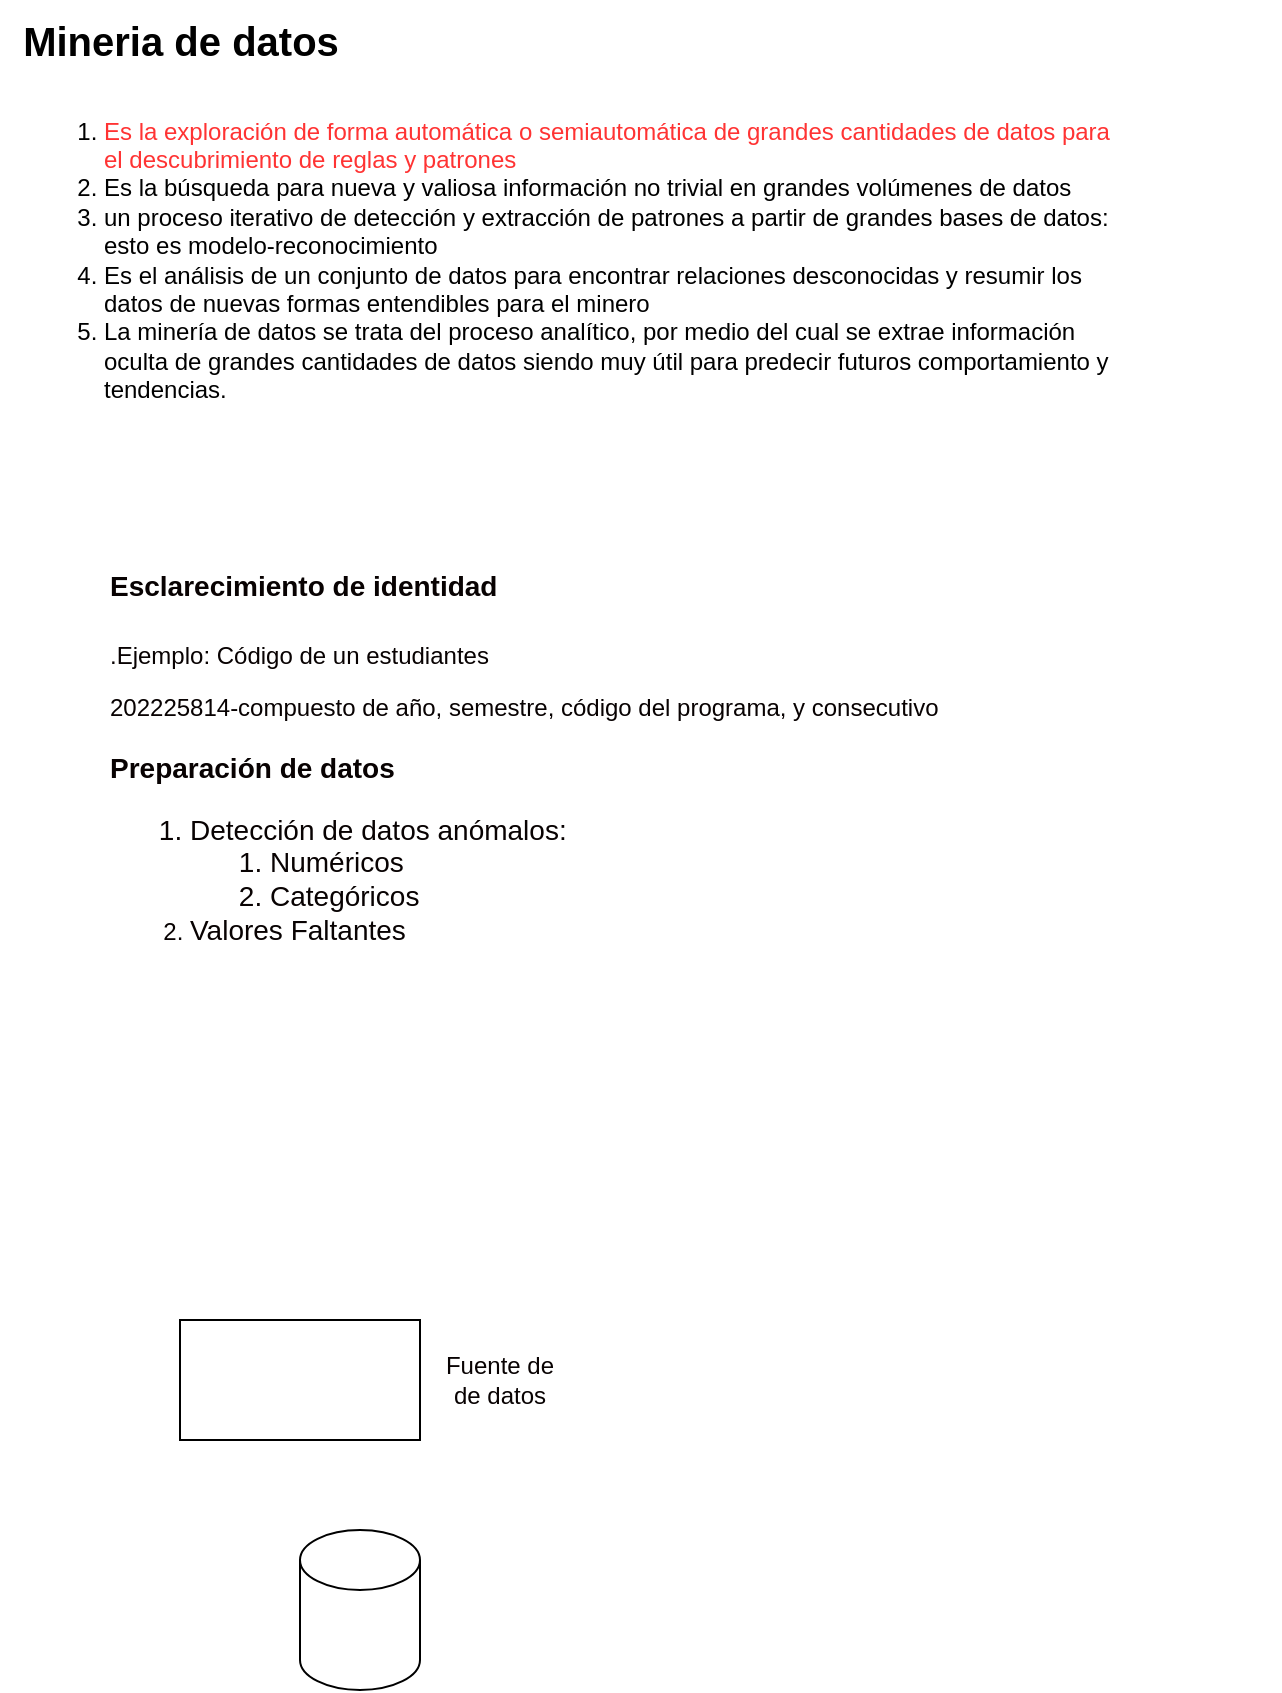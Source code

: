 <mxfile version="20.8.20" type="github">
  <diagram name="Página-1" id="TSq5aVHbMTyvOQhU0XD-">
    <mxGraphModel dx="1434" dy="796" grid="1" gridSize="10" guides="1" tooltips="1" connect="1" arrows="1" fold="1" page="1" pageScale="1" pageWidth="827" pageHeight="1169" math="0" shadow="0">
      <root>
        <mxCell id="0" />
        <mxCell id="1" parent="0" />
        <mxCell id="IPiXcc0ootGk9iN5v62f-1" value="&lt;b&gt;&lt;font style=&quot;font-size: 20px;&quot;&gt;Mineria de datos&lt;/font&gt;&lt;/b&gt;" style="text;html=1;align=center;verticalAlign=middle;resizable=0;points=[];autosize=1;strokeColor=none;fillColor=none;" vertex="1" parent="1">
          <mxGeometry x="10" y="30" width="180" height="40" as="geometry" />
        </mxCell>
        <mxCell id="IPiXcc0ootGk9iN5v62f-2" value="&lt;div style=&quot;&quot;&gt;&lt;ol&gt;&lt;li&gt;&lt;span style=&quot;background-color: initial;&quot;&gt;&lt;font color=&quot;#ff3333&quot;&gt;Es la exploración de forma automática o semiautomática de grandes cantidades de datos para el descubrimiento de reglas y patrones&lt;/font&gt;&lt;/span&gt;&lt;/li&gt;&lt;li&gt;Es la búsqueda para nueva y valiosa información no trivial en grandes volúmenes de datos&lt;/li&gt;&lt;li&gt;un proceso iterativo de detección y extracción de patrones a partir de grandes bases de datos: esto es modelo-reconocimiento&amp;nbsp;&lt;/li&gt;&lt;li&gt;Es el análisis de un conjunto de datos para encontrar relaciones desconocidas y resumir los datos de nuevas formas entendibles para el minero&amp;nbsp;&lt;/li&gt;&lt;li&gt;La minería de datos se trata del proceso analítico, por medio del cual se extrae información oculta de grandes cantidades de datos siendo muy útil para predecir futuros comportamiento y tendencias.&lt;/li&gt;&lt;/ol&gt;&lt;/div&gt;" style="text;html=1;strokeColor=none;fillColor=none;align=left;verticalAlign=middle;whiteSpace=wrap;rounded=0;" vertex="1" parent="1">
          <mxGeometry x="20" y="80" width="545" height="160" as="geometry" />
        </mxCell>
        <mxCell id="IPiXcc0ootGk9iN5v62f-8" value="&lt;h1&gt;&lt;font style=&quot;font-size: 14px;&quot;&gt;Esclarecimiento de identidad&amp;nbsp;&lt;/font&gt;&lt;/h1&gt;&lt;p&gt;.Ejemplo: Código de un estudiantes&lt;/p&gt;&lt;p&gt;202225814-compuesto de año, semestre, código del programa, y consecutivo&lt;/p&gt;&lt;p style=&quot;font-size: 14px;&quot;&gt;&lt;font style=&quot;font-size: 14px;&quot;&gt;&lt;b&gt;Preparación de datos&lt;/b&gt;&lt;/font&gt;&lt;/p&gt;&lt;p style=&quot;&quot;&gt;&lt;/p&gt;&lt;ol style=&quot;&quot;&gt;&lt;li style=&quot;font-size: 14px;&quot;&gt;Detección de datos anómalos:&amp;nbsp;&lt;/li&gt;&lt;ol style=&quot;font-size: 14px;&quot;&gt;&lt;li&gt;Numéricos&lt;/li&gt;&lt;li&gt;Categóricos&lt;/li&gt;&lt;/ol&gt;&lt;li style=&quot;&quot;&gt;&lt;span style=&quot;font-size: 14px;&quot;&gt;Valores Faltantes&lt;/span&gt;&lt;/li&gt;&lt;/ol&gt;&lt;p&gt;&lt;/p&gt;" style="text;html=1;strokeColor=none;fillColor=none;spacing=5;spacingTop=-20;whiteSpace=wrap;overflow=hidden;rounded=0;fontSize=12;fontColor=#080202;" vertex="1" parent="1">
          <mxGeometry x="60" y="300" width="590" height="220" as="geometry" />
        </mxCell>
        <mxCell id="IPiXcc0ootGk9iN5v62f-9" value="" style="rounded=0;whiteSpace=wrap;html=1;fontSize=12;fontColor=#080202;" vertex="1" parent="1">
          <mxGeometry x="100" y="690" width="120" height="60" as="geometry" />
        </mxCell>
        <mxCell id="IPiXcc0ootGk9iN5v62f-10" value="Fuente de de datos" style="text;html=1;strokeColor=none;fillColor=none;align=center;verticalAlign=middle;whiteSpace=wrap;rounded=0;fontSize=12;fontColor=#080202;" vertex="1" parent="1">
          <mxGeometry x="230" y="705" width="60" height="30" as="geometry" />
        </mxCell>
        <mxCell id="IPiXcc0ootGk9iN5v62f-11" value="" style="shape=cylinder3;whiteSpace=wrap;html=1;boundedLbl=1;backgroundOutline=1;size=15;fontSize=12;fontColor=#080202;" vertex="1" parent="1">
          <mxGeometry x="160" y="795" width="60" height="80" as="geometry" />
        </mxCell>
      </root>
    </mxGraphModel>
  </diagram>
</mxfile>

